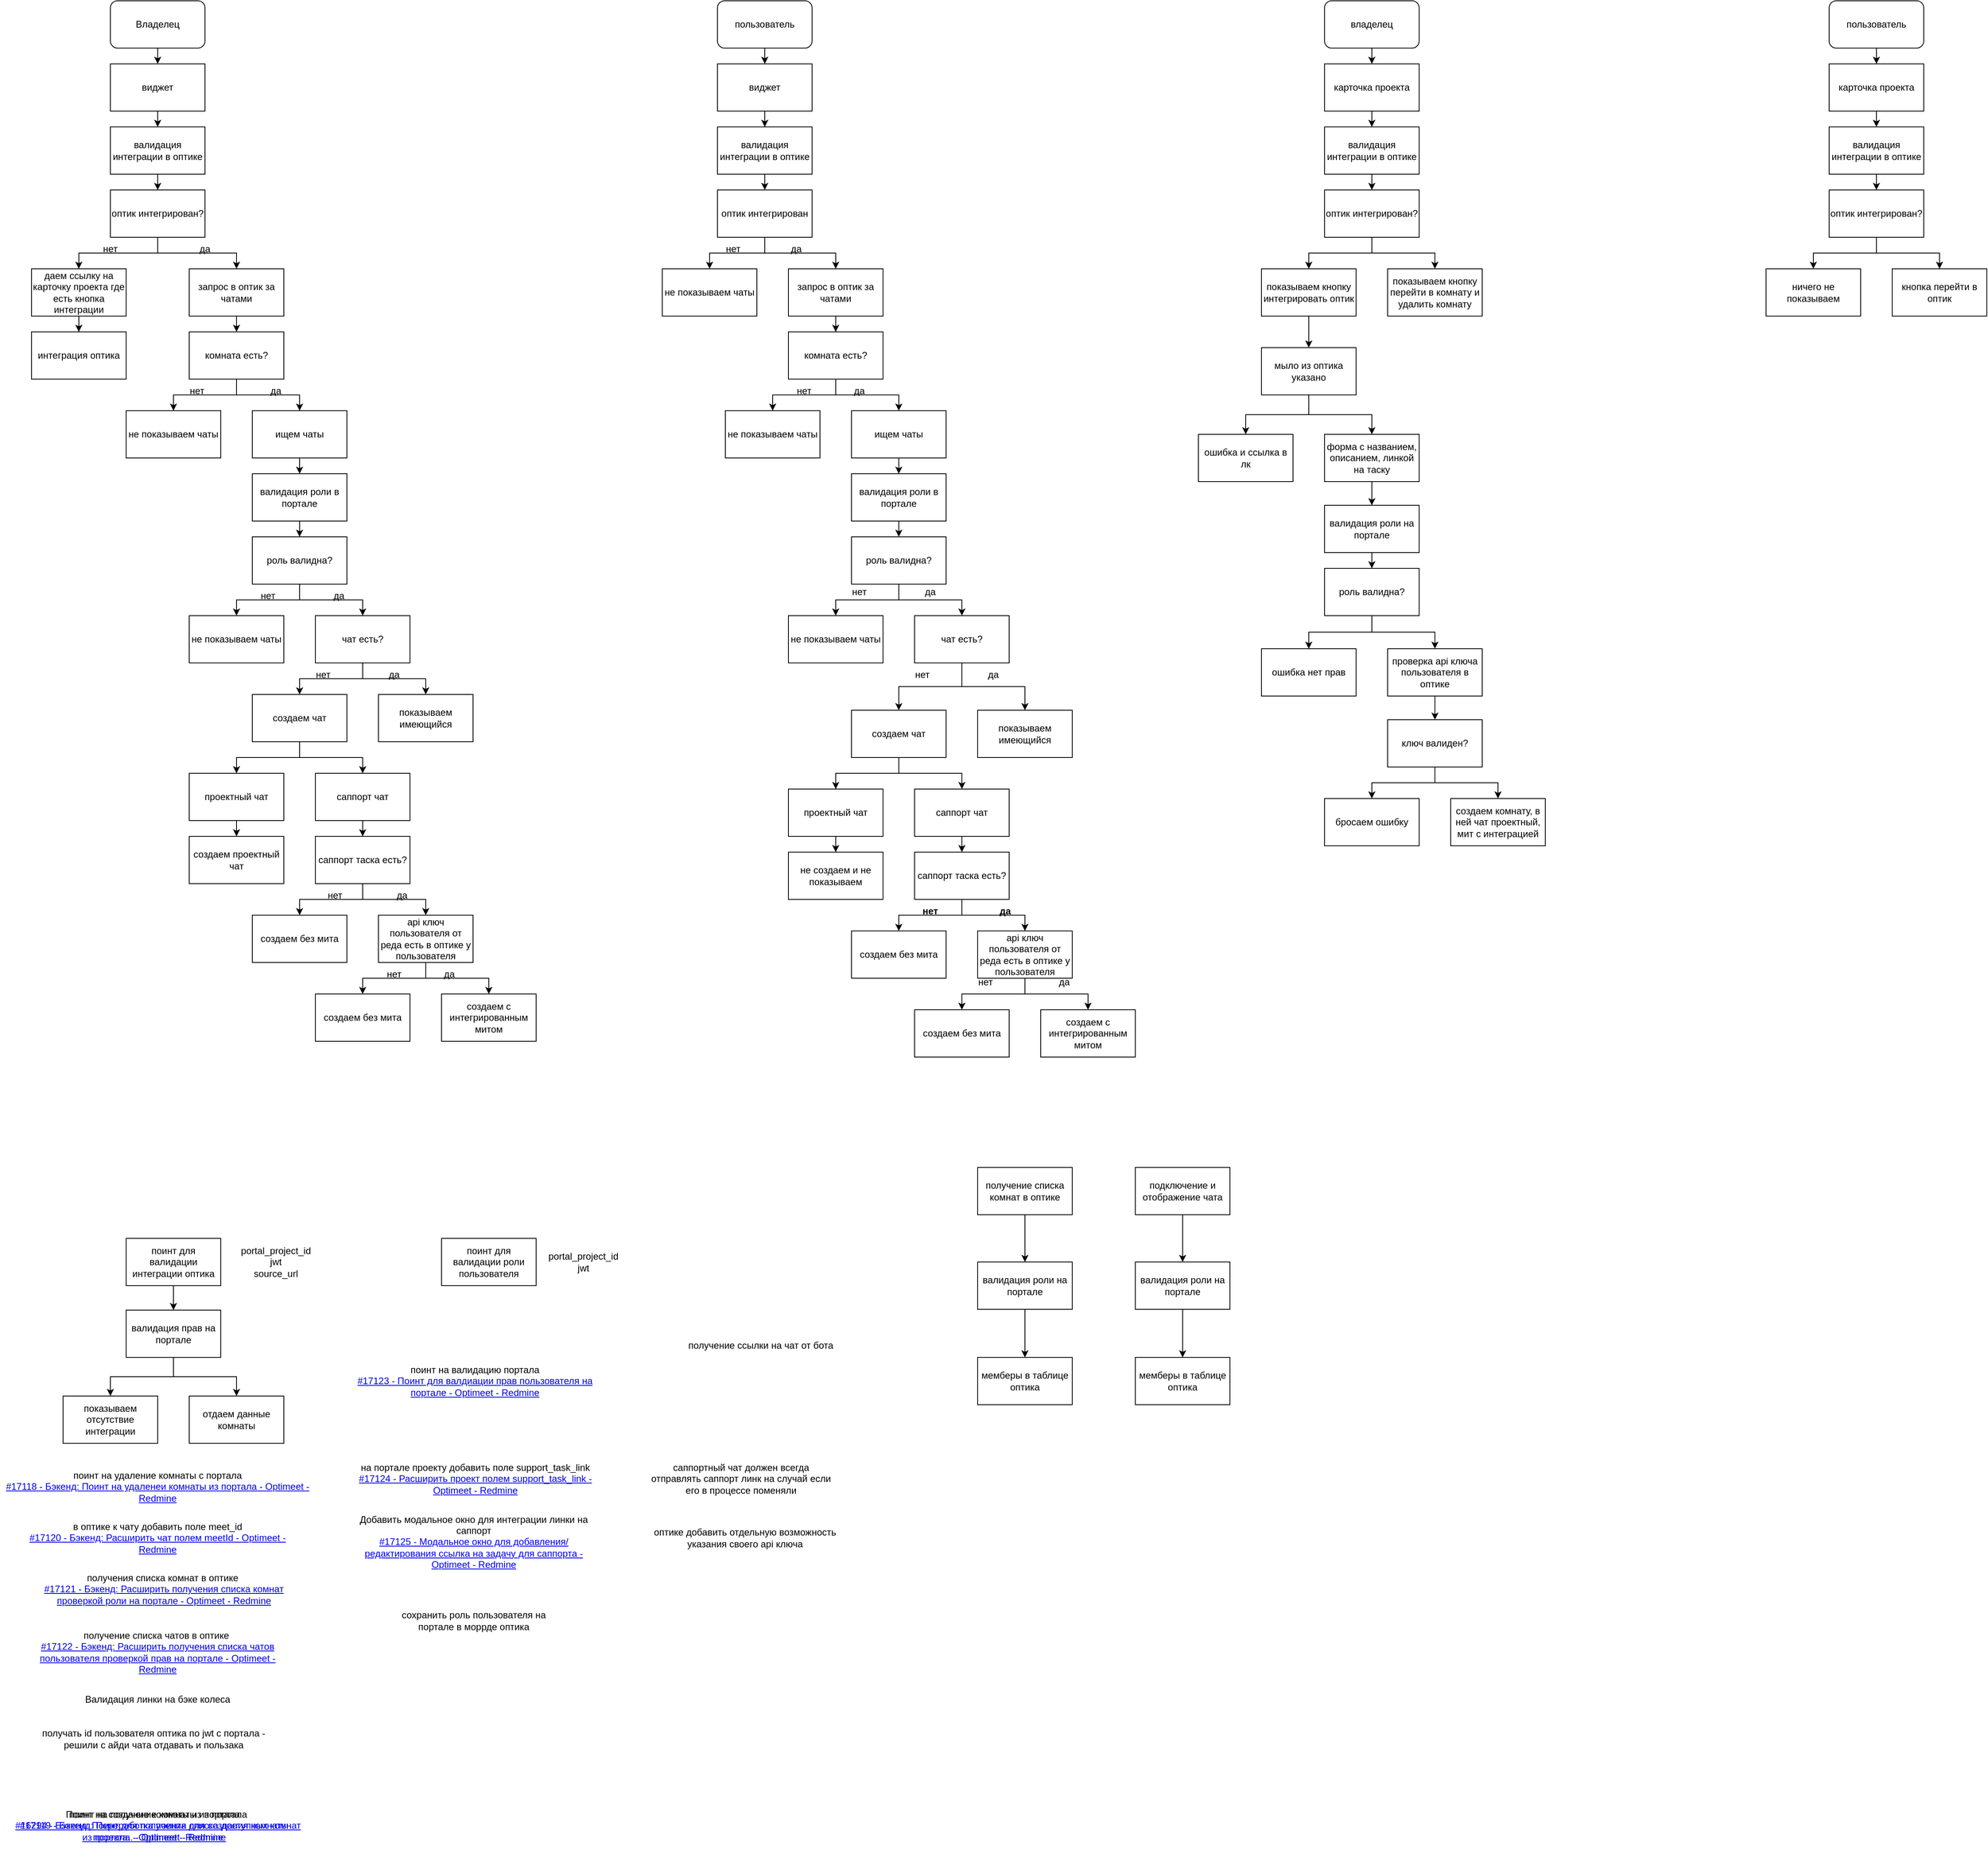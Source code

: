 <mxfile version="26.2.10">
  <diagram name="Page-1" id="PWExgOceeNL8ptxZuhD9">
    <mxGraphModel dx="1352" dy="716" grid="1" gridSize="10" guides="1" tooltips="1" connect="1" arrows="1" fold="1" page="1" pageScale="1" pageWidth="850" pageHeight="1100" math="0" shadow="0">
      <root>
        <mxCell id="0" />
        <mxCell id="1" parent="0" />
        <mxCell id="JFKOX9k7c02xnwiExy_c-92" style="edgeStyle=orthogonalEdgeStyle;rounded=0;orthogonalLoop=1;jettySize=auto;html=1;exitX=0.5;exitY=1;exitDx=0;exitDy=0;entryX=0.5;entryY=0;entryDx=0;entryDy=0;" parent="1" source="JFKOX9k7c02xnwiExy_c-3" target="JFKOX9k7c02xnwiExy_c-4" edge="1">
          <mxGeometry relative="1" as="geometry" />
        </mxCell>
        <mxCell id="JFKOX9k7c02xnwiExy_c-3" value="Владелец" style="rounded=1;whiteSpace=wrap;html=1;" parent="1" vertex="1">
          <mxGeometry x="140" width="120" height="60" as="geometry" />
        </mxCell>
        <mxCell id="JFKOX9k7c02xnwiExy_c-93" style="edgeStyle=orthogonalEdgeStyle;rounded=0;orthogonalLoop=1;jettySize=auto;html=1;exitX=0.5;exitY=1;exitDx=0;exitDy=0;" parent="1" source="JFKOX9k7c02xnwiExy_c-4" target="JFKOX9k7c02xnwiExy_c-82" edge="1">
          <mxGeometry relative="1" as="geometry" />
        </mxCell>
        <mxCell id="JFKOX9k7c02xnwiExy_c-4" value="виджет" style="rounded=0;whiteSpace=wrap;html=1;" parent="1" vertex="1">
          <mxGeometry x="140" y="80" width="120" height="60" as="geometry" />
        </mxCell>
        <mxCell id="JFKOX9k7c02xnwiExy_c-96" style="edgeStyle=orthogonalEdgeStyle;rounded=0;orthogonalLoop=1;jettySize=auto;html=1;exitX=0.5;exitY=1;exitDx=0;exitDy=0;" parent="1" source="JFKOX9k7c02xnwiExy_c-5" target="JFKOX9k7c02xnwiExy_c-6" edge="1">
          <mxGeometry relative="1" as="geometry" />
        </mxCell>
        <mxCell id="JFKOX9k7c02xnwiExy_c-97" style="edgeStyle=orthogonalEdgeStyle;rounded=0;orthogonalLoop=1;jettySize=auto;html=1;exitX=0.5;exitY=1;exitDx=0;exitDy=0;entryX=0.5;entryY=0;entryDx=0;entryDy=0;" parent="1" source="JFKOX9k7c02xnwiExy_c-5" target="JFKOX9k7c02xnwiExy_c-7" edge="1">
          <mxGeometry relative="1" as="geometry" />
        </mxCell>
        <mxCell id="JFKOX9k7c02xnwiExy_c-5" value="оптик интегрирован?" style="rounded=0;whiteSpace=wrap;html=1;" parent="1" vertex="1">
          <mxGeometry x="140" y="240" width="120" height="60" as="geometry" />
        </mxCell>
        <mxCell id="JFKOX9k7c02xnwiExy_c-98" style="edgeStyle=orthogonalEdgeStyle;rounded=0;orthogonalLoop=1;jettySize=auto;html=1;exitX=0.5;exitY=1;exitDx=0;exitDy=0;" parent="1" source="JFKOX9k7c02xnwiExy_c-6" target="JFKOX9k7c02xnwiExy_c-8" edge="1">
          <mxGeometry relative="1" as="geometry" />
        </mxCell>
        <mxCell id="JFKOX9k7c02xnwiExy_c-6" value="даем ссылку на карточку проекта где есть кнопка интеграции" style="rounded=0;whiteSpace=wrap;html=1;" parent="1" vertex="1">
          <mxGeometry x="40" y="340" width="120" height="60" as="geometry" />
        </mxCell>
        <mxCell id="JFKOX9k7c02xnwiExy_c-99" style="edgeStyle=orthogonalEdgeStyle;rounded=0;orthogonalLoop=1;jettySize=auto;html=1;exitX=0.5;exitY=1;exitDx=0;exitDy=0;entryX=0.5;entryY=0;entryDx=0;entryDy=0;" parent="1" source="JFKOX9k7c02xnwiExy_c-7" target="JFKOX9k7c02xnwiExy_c-9" edge="1">
          <mxGeometry relative="1" as="geometry" />
        </mxCell>
        <mxCell id="JFKOX9k7c02xnwiExy_c-7" value="запрос в оптик за чатами" style="rounded=0;whiteSpace=wrap;html=1;" parent="1" vertex="1">
          <mxGeometry x="240" y="340" width="120" height="60" as="geometry" />
        </mxCell>
        <mxCell id="JFKOX9k7c02xnwiExy_c-8" value="интеграция оптика" style="rounded=0;whiteSpace=wrap;html=1;" parent="1" vertex="1">
          <mxGeometry x="40" y="420" width="120" height="60" as="geometry" />
        </mxCell>
        <mxCell id="JFKOX9k7c02xnwiExy_c-100" style="edgeStyle=orthogonalEdgeStyle;rounded=0;orthogonalLoop=1;jettySize=auto;html=1;exitX=0.5;exitY=1;exitDx=0;exitDy=0;" parent="1" source="JFKOX9k7c02xnwiExy_c-9" target="JFKOX9k7c02xnwiExy_c-10" edge="1">
          <mxGeometry relative="1" as="geometry" />
        </mxCell>
        <mxCell id="JFKOX9k7c02xnwiExy_c-101" style="edgeStyle=orthogonalEdgeStyle;rounded=0;orthogonalLoop=1;jettySize=auto;html=1;exitX=0.5;exitY=1;exitDx=0;exitDy=0;" parent="1" source="JFKOX9k7c02xnwiExy_c-9" target="JFKOX9k7c02xnwiExy_c-11" edge="1">
          <mxGeometry relative="1" as="geometry" />
        </mxCell>
        <mxCell id="JFKOX9k7c02xnwiExy_c-9" value="комната есть?" style="rounded=0;whiteSpace=wrap;html=1;" parent="1" vertex="1">
          <mxGeometry x="240" y="420" width="120" height="60" as="geometry" />
        </mxCell>
        <mxCell id="JFKOX9k7c02xnwiExy_c-10" value="не показываем чаты" style="rounded=0;whiteSpace=wrap;html=1;" parent="1" vertex="1">
          <mxGeometry x="160" y="520" width="120" height="60" as="geometry" />
        </mxCell>
        <mxCell id="JFKOX9k7c02xnwiExy_c-102" style="edgeStyle=orthogonalEdgeStyle;rounded=0;orthogonalLoop=1;jettySize=auto;html=1;exitX=0.5;exitY=1;exitDx=0;exitDy=0;entryX=0.5;entryY=0;entryDx=0;entryDy=0;" parent="1" source="JFKOX9k7c02xnwiExy_c-11" target="JFKOX9k7c02xnwiExy_c-14" edge="1">
          <mxGeometry relative="1" as="geometry" />
        </mxCell>
        <mxCell id="JFKOX9k7c02xnwiExy_c-11" value="ищем чаты" style="rounded=0;whiteSpace=wrap;html=1;" parent="1" vertex="1">
          <mxGeometry x="320" y="520" width="120" height="60" as="geometry" />
        </mxCell>
        <mxCell id="JFKOX9k7c02xnwiExy_c-103" style="edgeStyle=orthogonalEdgeStyle;rounded=0;orthogonalLoop=1;jettySize=auto;html=1;exitX=0.5;exitY=1;exitDx=0;exitDy=0;" parent="1" source="JFKOX9k7c02xnwiExy_c-14" target="JFKOX9k7c02xnwiExy_c-15" edge="1">
          <mxGeometry relative="1" as="geometry" />
        </mxCell>
        <mxCell id="JFKOX9k7c02xnwiExy_c-14" value="валидация роли в портале" style="rounded=0;whiteSpace=wrap;html=1;" parent="1" vertex="1">
          <mxGeometry x="320" y="600" width="120" height="60" as="geometry" />
        </mxCell>
        <mxCell id="JFKOX9k7c02xnwiExy_c-104" style="edgeStyle=orthogonalEdgeStyle;rounded=0;orthogonalLoop=1;jettySize=auto;html=1;exitX=0.5;exitY=1;exitDx=0;exitDy=0;" parent="1" source="JFKOX9k7c02xnwiExy_c-15" target="JFKOX9k7c02xnwiExy_c-16" edge="1">
          <mxGeometry relative="1" as="geometry" />
        </mxCell>
        <mxCell id="JFKOX9k7c02xnwiExy_c-105" style="edgeStyle=orthogonalEdgeStyle;rounded=0;orthogonalLoop=1;jettySize=auto;html=1;exitX=0.5;exitY=1;exitDx=0;exitDy=0;" parent="1" source="JFKOX9k7c02xnwiExy_c-15" target="JFKOX9k7c02xnwiExy_c-17" edge="1">
          <mxGeometry relative="1" as="geometry" />
        </mxCell>
        <mxCell id="JFKOX9k7c02xnwiExy_c-15" value="роль валидна?" style="rounded=0;whiteSpace=wrap;html=1;" parent="1" vertex="1">
          <mxGeometry x="320" y="680" width="120" height="60" as="geometry" />
        </mxCell>
        <mxCell id="JFKOX9k7c02xnwiExy_c-16" value="не показываем чаты" style="rounded=0;whiteSpace=wrap;html=1;" parent="1" vertex="1">
          <mxGeometry x="240" y="780" width="120" height="60" as="geometry" />
        </mxCell>
        <mxCell id="JFKOX9k7c02xnwiExy_c-106" style="edgeStyle=orthogonalEdgeStyle;rounded=0;orthogonalLoop=1;jettySize=auto;html=1;exitX=0.5;exitY=1;exitDx=0;exitDy=0;" parent="1" source="JFKOX9k7c02xnwiExy_c-17" target="JFKOX9k7c02xnwiExy_c-18" edge="1">
          <mxGeometry relative="1" as="geometry" />
        </mxCell>
        <mxCell id="JFKOX9k7c02xnwiExy_c-107" style="edgeStyle=orthogonalEdgeStyle;rounded=0;orthogonalLoop=1;jettySize=auto;html=1;exitX=0.5;exitY=1;exitDx=0;exitDy=0;" parent="1" source="JFKOX9k7c02xnwiExy_c-17" target="JFKOX9k7c02xnwiExy_c-19" edge="1">
          <mxGeometry relative="1" as="geometry" />
        </mxCell>
        <mxCell id="JFKOX9k7c02xnwiExy_c-17" value="чат есть?" style="rounded=0;whiteSpace=wrap;html=1;" parent="1" vertex="1">
          <mxGeometry x="400" y="780" width="120" height="60" as="geometry" />
        </mxCell>
        <mxCell id="JFKOX9k7c02xnwiExy_c-108" style="edgeStyle=orthogonalEdgeStyle;rounded=0;orthogonalLoop=1;jettySize=auto;html=1;exitX=0.5;exitY=1;exitDx=0;exitDy=0;entryX=0.5;entryY=0;entryDx=0;entryDy=0;" parent="1" source="JFKOX9k7c02xnwiExy_c-18" target="JFKOX9k7c02xnwiExy_c-20" edge="1">
          <mxGeometry relative="1" as="geometry" />
        </mxCell>
        <mxCell id="JFKOX9k7c02xnwiExy_c-109" style="edgeStyle=orthogonalEdgeStyle;rounded=0;orthogonalLoop=1;jettySize=auto;html=1;exitX=0.5;exitY=1;exitDx=0;exitDy=0;" parent="1" source="JFKOX9k7c02xnwiExy_c-18" target="JFKOX9k7c02xnwiExy_c-21" edge="1">
          <mxGeometry relative="1" as="geometry" />
        </mxCell>
        <mxCell id="JFKOX9k7c02xnwiExy_c-18" value="создаем чат" style="rounded=0;whiteSpace=wrap;html=1;" parent="1" vertex="1">
          <mxGeometry x="320" y="880" width="120" height="60" as="geometry" />
        </mxCell>
        <mxCell id="JFKOX9k7c02xnwiExy_c-19" value="показываем имеющийся" style="rounded=0;whiteSpace=wrap;html=1;" parent="1" vertex="1">
          <mxGeometry x="480" y="880" width="120" height="60" as="geometry" />
        </mxCell>
        <mxCell id="JFKOX9k7c02xnwiExy_c-110" style="edgeStyle=orthogonalEdgeStyle;rounded=0;orthogonalLoop=1;jettySize=auto;html=1;exitX=0.5;exitY=1;exitDx=0;exitDy=0;entryX=0.5;entryY=0;entryDx=0;entryDy=0;" parent="1" source="JFKOX9k7c02xnwiExy_c-20" target="JFKOX9k7c02xnwiExy_c-22" edge="1">
          <mxGeometry relative="1" as="geometry" />
        </mxCell>
        <mxCell id="JFKOX9k7c02xnwiExy_c-20" value="проектный чат" style="rounded=0;whiteSpace=wrap;html=1;" parent="1" vertex="1">
          <mxGeometry x="240" y="980" width="120" height="60" as="geometry" />
        </mxCell>
        <mxCell id="JFKOX9k7c02xnwiExy_c-111" style="edgeStyle=orthogonalEdgeStyle;rounded=0;orthogonalLoop=1;jettySize=auto;html=1;exitX=0.5;exitY=1;exitDx=0;exitDy=0;entryX=0.5;entryY=0;entryDx=0;entryDy=0;" parent="1" source="JFKOX9k7c02xnwiExy_c-21" target="JFKOX9k7c02xnwiExy_c-23" edge="1">
          <mxGeometry relative="1" as="geometry" />
        </mxCell>
        <mxCell id="JFKOX9k7c02xnwiExy_c-21" value="саппорт чат" style="rounded=0;whiteSpace=wrap;html=1;" parent="1" vertex="1">
          <mxGeometry x="400" y="980" width="120" height="60" as="geometry" />
        </mxCell>
        <mxCell id="JFKOX9k7c02xnwiExy_c-22" value="создаем проектный чат" style="rounded=0;whiteSpace=wrap;html=1;" parent="1" vertex="1">
          <mxGeometry x="240" y="1060" width="120" height="60" as="geometry" />
        </mxCell>
        <mxCell id="JFKOX9k7c02xnwiExy_c-112" style="edgeStyle=orthogonalEdgeStyle;rounded=0;orthogonalLoop=1;jettySize=auto;html=1;exitX=0.5;exitY=1;exitDx=0;exitDy=0;entryX=0.5;entryY=0;entryDx=0;entryDy=0;" parent="1" source="JFKOX9k7c02xnwiExy_c-23" target="JFKOX9k7c02xnwiExy_c-24" edge="1">
          <mxGeometry relative="1" as="geometry" />
        </mxCell>
        <mxCell id="JFKOX9k7c02xnwiExy_c-113" style="edgeStyle=orthogonalEdgeStyle;rounded=0;orthogonalLoop=1;jettySize=auto;html=1;exitX=0.5;exitY=1;exitDx=0;exitDy=0;" parent="1" source="JFKOX9k7c02xnwiExy_c-23" target="JFKOX9k7c02xnwiExy_c-31" edge="1">
          <mxGeometry relative="1" as="geometry" />
        </mxCell>
        <mxCell id="JFKOX9k7c02xnwiExy_c-23" value="саппорт таска есть?" style="rounded=0;whiteSpace=wrap;html=1;" parent="1" vertex="1">
          <mxGeometry x="400" y="1060" width="120" height="60" as="geometry" />
        </mxCell>
        <mxCell id="JFKOX9k7c02xnwiExy_c-24" value="создаем без мита" style="rounded=0;whiteSpace=wrap;html=1;" parent="1" vertex="1">
          <mxGeometry x="320" y="1160" width="120" height="60" as="geometry" />
        </mxCell>
        <mxCell id="JFKOX9k7c02xnwiExy_c-25" value="создаем с интегрированным митом" style="rounded=0;whiteSpace=wrap;html=1;" parent="1" vertex="1">
          <mxGeometry x="560" y="1260" width="120" height="60" as="geometry" />
        </mxCell>
        <mxCell id="JFKOX9k7c02xnwiExy_c-137" style="edgeStyle=orthogonalEdgeStyle;rounded=0;orthogonalLoop=1;jettySize=auto;html=1;exitX=0.5;exitY=1;exitDx=0;exitDy=0;entryX=0.5;entryY=0;entryDx=0;entryDy=0;" parent="1" source="JFKOX9k7c02xnwiExy_c-26" target="JFKOX9k7c02xnwiExy_c-27" edge="1">
          <mxGeometry relative="1" as="geometry" />
        </mxCell>
        <mxCell id="JFKOX9k7c02xnwiExy_c-26" value="пользователь" style="rounded=1;whiteSpace=wrap;html=1;" parent="1" vertex="1">
          <mxGeometry x="910" width="120" height="60" as="geometry" />
        </mxCell>
        <mxCell id="JFKOX9k7c02xnwiExy_c-138" style="edgeStyle=orthogonalEdgeStyle;rounded=0;orthogonalLoop=1;jettySize=auto;html=1;exitX=0.5;exitY=1;exitDx=0;exitDy=0;" parent="1" source="JFKOX9k7c02xnwiExy_c-27" target="JFKOX9k7c02xnwiExy_c-83" edge="1">
          <mxGeometry relative="1" as="geometry" />
        </mxCell>
        <mxCell id="JFKOX9k7c02xnwiExy_c-27" value="виджет" style="rounded=0;whiteSpace=wrap;html=1;" parent="1" vertex="1">
          <mxGeometry x="910" y="80" width="120" height="60" as="geometry" />
        </mxCell>
        <mxCell id="JFKOX9k7c02xnwiExy_c-140" style="edgeStyle=orthogonalEdgeStyle;rounded=0;orthogonalLoop=1;jettySize=auto;html=1;exitX=0.5;exitY=1;exitDx=0;exitDy=0;entryX=0.5;entryY=0;entryDx=0;entryDy=0;" parent="1" source="JFKOX9k7c02xnwiExy_c-28" target="JFKOX9k7c02xnwiExy_c-29" edge="1">
          <mxGeometry relative="1" as="geometry" />
        </mxCell>
        <mxCell id="JFKOX9k7c02xnwiExy_c-141" style="edgeStyle=orthogonalEdgeStyle;rounded=0;orthogonalLoop=1;jettySize=auto;html=1;exitX=0.5;exitY=1;exitDx=0;exitDy=0;" parent="1" source="JFKOX9k7c02xnwiExy_c-28" target="JFKOX9k7c02xnwiExy_c-34" edge="1">
          <mxGeometry relative="1" as="geometry" />
        </mxCell>
        <mxCell id="JFKOX9k7c02xnwiExy_c-28" value="оптик интегрирован" style="rounded=0;whiteSpace=wrap;html=1;" parent="1" vertex="1">
          <mxGeometry x="910" y="240" width="120" height="60" as="geometry" />
        </mxCell>
        <mxCell id="JFKOX9k7c02xnwiExy_c-29" value="не показываем чаты" style="rounded=0;whiteSpace=wrap;html=1;" parent="1" vertex="1">
          <mxGeometry x="840" y="340" width="120" height="60" as="geometry" />
        </mxCell>
        <mxCell id="JFKOX9k7c02xnwiExy_c-114" style="edgeStyle=orthogonalEdgeStyle;rounded=0;orthogonalLoop=1;jettySize=auto;html=1;exitX=0.5;exitY=1;exitDx=0;exitDy=0;entryX=0.5;entryY=0;entryDx=0;entryDy=0;" parent="1" source="JFKOX9k7c02xnwiExy_c-31" target="JFKOX9k7c02xnwiExy_c-32" edge="1">
          <mxGeometry relative="1" as="geometry" />
        </mxCell>
        <mxCell id="JFKOX9k7c02xnwiExy_c-115" style="edgeStyle=orthogonalEdgeStyle;rounded=0;orthogonalLoop=1;jettySize=auto;html=1;exitX=0.5;exitY=1;exitDx=0;exitDy=0;" parent="1" source="JFKOX9k7c02xnwiExy_c-31" target="JFKOX9k7c02xnwiExy_c-25" edge="1">
          <mxGeometry relative="1" as="geometry" />
        </mxCell>
        <mxCell id="JFKOX9k7c02xnwiExy_c-31" value="api ключ пользователя от реда есть в оптике у пользователя" style="rounded=0;whiteSpace=wrap;html=1;" parent="1" vertex="1">
          <mxGeometry x="480" y="1160" width="120" height="60" as="geometry" />
        </mxCell>
        <mxCell id="JFKOX9k7c02xnwiExy_c-32" value="создаем без мита" style="rounded=0;whiteSpace=wrap;html=1;" parent="1" vertex="1">
          <mxGeometry x="400" y="1260" width="120" height="60" as="geometry" />
        </mxCell>
        <mxCell id="JFKOX9k7c02xnwiExy_c-142" style="edgeStyle=orthogonalEdgeStyle;rounded=0;orthogonalLoop=1;jettySize=auto;html=1;exitX=0.5;exitY=1;exitDx=0;exitDy=0;" parent="1" source="JFKOX9k7c02xnwiExy_c-34" target="JFKOX9k7c02xnwiExy_c-35" edge="1">
          <mxGeometry relative="1" as="geometry" />
        </mxCell>
        <mxCell id="JFKOX9k7c02xnwiExy_c-34" value="запрос в оптик за чатами" style="rounded=0;whiteSpace=wrap;html=1;" parent="1" vertex="1">
          <mxGeometry x="1000" y="340" width="120" height="60" as="geometry" />
        </mxCell>
        <mxCell id="JFKOX9k7c02xnwiExy_c-143" style="edgeStyle=orthogonalEdgeStyle;rounded=0;orthogonalLoop=1;jettySize=auto;html=1;exitX=0.5;exitY=1;exitDx=0;exitDy=0;" parent="1" source="JFKOX9k7c02xnwiExy_c-35" target="JFKOX9k7c02xnwiExy_c-37" edge="1">
          <mxGeometry relative="1" as="geometry" />
        </mxCell>
        <mxCell id="JFKOX9k7c02xnwiExy_c-145" style="edgeStyle=orthogonalEdgeStyle;rounded=0;orthogonalLoop=1;jettySize=auto;html=1;exitX=0.5;exitY=1;exitDx=0;exitDy=0;entryX=0.5;entryY=0;entryDx=0;entryDy=0;" parent="1" source="JFKOX9k7c02xnwiExy_c-35" target="JFKOX9k7c02xnwiExy_c-36" edge="1">
          <mxGeometry relative="1" as="geometry" />
        </mxCell>
        <mxCell id="JFKOX9k7c02xnwiExy_c-35" value="комната есть?" style="rounded=0;whiteSpace=wrap;html=1;" parent="1" vertex="1">
          <mxGeometry x="1000" y="420" width="120" height="60" as="geometry" />
        </mxCell>
        <mxCell id="JFKOX9k7c02xnwiExy_c-36" value="не показываем чаты" style="rounded=0;whiteSpace=wrap;html=1;" parent="1" vertex="1">
          <mxGeometry x="920" y="520" width="120" height="60" as="geometry" />
        </mxCell>
        <mxCell id="JFKOX9k7c02xnwiExy_c-146" style="edgeStyle=orthogonalEdgeStyle;rounded=0;orthogonalLoop=1;jettySize=auto;html=1;exitX=0.5;exitY=1;exitDx=0;exitDy=0;entryX=0.5;entryY=0;entryDx=0;entryDy=0;" parent="1" source="JFKOX9k7c02xnwiExy_c-37" target="JFKOX9k7c02xnwiExy_c-38" edge="1">
          <mxGeometry relative="1" as="geometry" />
        </mxCell>
        <mxCell id="JFKOX9k7c02xnwiExy_c-37" value="ищем чаты" style="rounded=0;whiteSpace=wrap;html=1;" parent="1" vertex="1">
          <mxGeometry x="1080" y="520" width="120" height="60" as="geometry" />
        </mxCell>
        <mxCell id="JFKOX9k7c02xnwiExy_c-147" style="edgeStyle=orthogonalEdgeStyle;rounded=0;orthogonalLoop=1;jettySize=auto;html=1;exitX=0.5;exitY=1;exitDx=0;exitDy=0;entryX=0.5;entryY=0;entryDx=0;entryDy=0;" parent="1" source="JFKOX9k7c02xnwiExy_c-38" target="JFKOX9k7c02xnwiExy_c-39" edge="1">
          <mxGeometry relative="1" as="geometry" />
        </mxCell>
        <mxCell id="JFKOX9k7c02xnwiExy_c-38" value="валидация роли в портале" style="rounded=0;whiteSpace=wrap;html=1;" parent="1" vertex="1">
          <mxGeometry x="1080" y="600" width="120" height="60" as="geometry" />
        </mxCell>
        <mxCell id="JFKOX9k7c02xnwiExy_c-148" style="edgeStyle=orthogonalEdgeStyle;rounded=0;orthogonalLoop=1;jettySize=auto;html=1;exitX=0.5;exitY=1;exitDx=0;exitDy=0;entryX=0.5;entryY=0;entryDx=0;entryDy=0;" parent="1" source="JFKOX9k7c02xnwiExy_c-39" target="JFKOX9k7c02xnwiExy_c-40" edge="1">
          <mxGeometry relative="1" as="geometry" />
        </mxCell>
        <mxCell id="JFKOX9k7c02xnwiExy_c-149" style="edgeStyle=orthogonalEdgeStyle;rounded=0;orthogonalLoop=1;jettySize=auto;html=1;exitX=0.5;exitY=1;exitDx=0;exitDy=0;" parent="1" source="JFKOX9k7c02xnwiExy_c-39" target="JFKOX9k7c02xnwiExy_c-41" edge="1">
          <mxGeometry relative="1" as="geometry" />
        </mxCell>
        <mxCell id="JFKOX9k7c02xnwiExy_c-39" value="роль валидна?" style="rounded=0;whiteSpace=wrap;html=1;" parent="1" vertex="1">
          <mxGeometry x="1080" y="680" width="120" height="60" as="geometry" />
        </mxCell>
        <mxCell id="JFKOX9k7c02xnwiExy_c-40" value="не показываем чаты" style="rounded=0;whiteSpace=wrap;html=1;" parent="1" vertex="1">
          <mxGeometry x="1000" y="780" width="120" height="60" as="geometry" />
        </mxCell>
        <mxCell id="JFKOX9k7c02xnwiExy_c-154" style="edgeStyle=orthogonalEdgeStyle;rounded=0;orthogonalLoop=1;jettySize=auto;html=1;exitX=0.5;exitY=1;exitDx=0;exitDy=0;" parent="1" source="JFKOX9k7c02xnwiExy_c-41" target="JFKOX9k7c02xnwiExy_c-42" edge="1">
          <mxGeometry relative="1" as="geometry" />
        </mxCell>
        <mxCell id="JFKOX9k7c02xnwiExy_c-155" style="edgeStyle=orthogonalEdgeStyle;rounded=0;orthogonalLoop=1;jettySize=auto;html=1;exitX=0.5;exitY=1;exitDx=0;exitDy=0;" parent="1" source="JFKOX9k7c02xnwiExy_c-41" target="JFKOX9k7c02xnwiExy_c-43" edge="1">
          <mxGeometry relative="1" as="geometry" />
        </mxCell>
        <mxCell id="JFKOX9k7c02xnwiExy_c-41" value="чат есть?" style="rounded=0;whiteSpace=wrap;html=1;" parent="1" vertex="1">
          <mxGeometry x="1160" y="780" width="120" height="60" as="geometry" />
        </mxCell>
        <mxCell id="JFKOX9k7c02xnwiExy_c-156" style="edgeStyle=orthogonalEdgeStyle;rounded=0;orthogonalLoop=1;jettySize=auto;html=1;exitX=0.5;exitY=1;exitDx=0;exitDy=0;" parent="1" source="JFKOX9k7c02xnwiExy_c-42" target="JFKOX9k7c02xnwiExy_c-44" edge="1">
          <mxGeometry relative="1" as="geometry" />
        </mxCell>
        <mxCell id="JFKOX9k7c02xnwiExy_c-157" style="edgeStyle=orthogonalEdgeStyle;rounded=0;orthogonalLoop=1;jettySize=auto;html=1;exitX=0.5;exitY=1;exitDx=0;exitDy=0;" parent="1" source="JFKOX9k7c02xnwiExy_c-42" target="JFKOX9k7c02xnwiExy_c-45" edge="1">
          <mxGeometry relative="1" as="geometry" />
        </mxCell>
        <mxCell id="JFKOX9k7c02xnwiExy_c-42" value="создаем чат" style="rounded=0;whiteSpace=wrap;html=1;" parent="1" vertex="1">
          <mxGeometry x="1080" y="900" width="120" height="60" as="geometry" />
        </mxCell>
        <mxCell id="JFKOX9k7c02xnwiExy_c-43" value="показываем имеющийся" style="rounded=0;whiteSpace=wrap;html=1;" parent="1" vertex="1">
          <mxGeometry x="1240" y="900" width="120" height="60" as="geometry" />
        </mxCell>
        <mxCell id="JFKOX9k7c02xnwiExy_c-158" style="edgeStyle=orthogonalEdgeStyle;rounded=0;orthogonalLoop=1;jettySize=auto;html=1;exitX=0.5;exitY=1;exitDx=0;exitDy=0;entryX=0.5;entryY=0;entryDx=0;entryDy=0;" parent="1" source="JFKOX9k7c02xnwiExy_c-44" target="JFKOX9k7c02xnwiExy_c-46" edge="1">
          <mxGeometry relative="1" as="geometry" />
        </mxCell>
        <mxCell id="JFKOX9k7c02xnwiExy_c-44" value="проектный чат" style="rounded=0;whiteSpace=wrap;html=1;" parent="1" vertex="1">
          <mxGeometry x="1000" y="1000" width="120" height="60" as="geometry" />
        </mxCell>
        <mxCell id="JFKOX9k7c02xnwiExy_c-159" style="edgeStyle=orthogonalEdgeStyle;rounded=0;orthogonalLoop=1;jettySize=auto;html=1;exitX=0.5;exitY=1;exitDx=0;exitDy=0;entryX=0.5;entryY=0;entryDx=0;entryDy=0;" parent="1" source="JFKOX9k7c02xnwiExy_c-45" target="JFKOX9k7c02xnwiExy_c-47" edge="1">
          <mxGeometry relative="1" as="geometry" />
        </mxCell>
        <mxCell id="JFKOX9k7c02xnwiExy_c-45" value="саппорт чат" style="rounded=0;whiteSpace=wrap;html=1;" parent="1" vertex="1">
          <mxGeometry x="1160" y="1000" width="120" height="60" as="geometry" />
        </mxCell>
        <mxCell id="JFKOX9k7c02xnwiExy_c-46" value="не создаем и не показываем" style="rounded=0;whiteSpace=wrap;html=1;" parent="1" vertex="1">
          <mxGeometry x="1000" y="1080" width="120" height="60" as="geometry" />
        </mxCell>
        <mxCell id="JFKOX9k7c02xnwiExy_c-160" style="edgeStyle=orthogonalEdgeStyle;rounded=0;orthogonalLoop=1;jettySize=auto;html=1;exitX=0.5;exitY=1;exitDx=0;exitDy=0;entryX=0.5;entryY=0;entryDx=0;entryDy=0;" parent="1" source="JFKOX9k7c02xnwiExy_c-47" target="JFKOX9k7c02xnwiExy_c-48" edge="1">
          <mxGeometry relative="1" as="geometry" />
        </mxCell>
        <mxCell id="JFKOX9k7c02xnwiExy_c-161" style="edgeStyle=orthogonalEdgeStyle;rounded=0;orthogonalLoop=1;jettySize=auto;html=1;exitX=0.5;exitY=1;exitDx=0;exitDy=0;" parent="1" source="JFKOX9k7c02xnwiExy_c-47" target="JFKOX9k7c02xnwiExy_c-50" edge="1">
          <mxGeometry relative="1" as="geometry" />
        </mxCell>
        <mxCell id="JFKOX9k7c02xnwiExy_c-47" value="саппорт таска есть?" style="rounded=0;whiteSpace=wrap;html=1;" parent="1" vertex="1">
          <mxGeometry x="1160" y="1080" width="120" height="60" as="geometry" />
        </mxCell>
        <mxCell id="JFKOX9k7c02xnwiExy_c-48" value="создаем без мита" style="rounded=0;whiteSpace=wrap;html=1;" parent="1" vertex="1">
          <mxGeometry x="1080" y="1180" width="120" height="60" as="geometry" />
        </mxCell>
        <mxCell id="JFKOX9k7c02xnwiExy_c-49" value="создаем с интегрированным митом" style="rounded=0;whiteSpace=wrap;html=1;" parent="1" vertex="1">
          <mxGeometry x="1320" y="1280" width="120" height="60" as="geometry" />
        </mxCell>
        <mxCell id="JFKOX9k7c02xnwiExy_c-162" style="edgeStyle=orthogonalEdgeStyle;rounded=0;orthogonalLoop=1;jettySize=auto;html=1;exitX=0.5;exitY=1;exitDx=0;exitDy=0;entryX=0.5;entryY=0;entryDx=0;entryDy=0;" parent="1" source="JFKOX9k7c02xnwiExy_c-50" target="JFKOX9k7c02xnwiExy_c-51" edge="1">
          <mxGeometry relative="1" as="geometry" />
        </mxCell>
        <mxCell id="JFKOX9k7c02xnwiExy_c-163" style="edgeStyle=orthogonalEdgeStyle;rounded=0;orthogonalLoop=1;jettySize=auto;html=1;exitX=0.5;exitY=1;exitDx=0;exitDy=0;" parent="1" source="JFKOX9k7c02xnwiExy_c-50" target="JFKOX9k7c02xnwiExy_c-49" edge="1">
          <mxGeometry relative="1" as="geometry" />
        </mxCell>
        <mxCell id="JFKOX9k7c02xnwiExy_c-50" value="api ключ пользователя от реда есть в оптике у пользователя" style="rounded=0;whiteSpace=wrap;html=1;" parent="1" vertex="1">
          <mxGeometry x="1240" y="1180" width="120" height="60" as="geometry" />
        </mxCell>
        <mxCell id="JFKOX9k7c02xnwiExy_c-51" value="создаем без мита" style="rounded=0;whiteSpace=wrap;html=1;" parent="1" vertex="1">
          <mxGeometry x="1160" y="1280" width="120" height="60" as="geometry" />
        </mxCell>
        <mxCell id="JFKOX9k7c02xnwiExy_c-178" style="edgeStyle=orthogonalEdgeStyle;rounded=0;orthogonalLoop=1;jettySize=auto;html=1;exitX=0.5;exitY=1;exitDx=0;exitDy=0;entryX=0.5;entryY=0;entryDx=0;entryDy=0;" parent="1" source="JFKOX9k7c02xnwiExy_c-53" target="JFKOX9k7c02xnwiExy_c-84" edge="1">
          <mxGeometry relative="1" as="geometry" />
        </mxCell>
        <mxCell id="JFKOX9k7c02xnwiExy_c-53" value="карточка проекта" style="rounded=0;whiteSpace=wrap;html=1;" parent="1" vertex="1">
          <mxGeometry x="1680" y="80" width="120" height="60" as="geometry" />
        </mxCell>
        <mxCell id="JFKOX9k7c02xnwiExy_c-177" style="edgeStyle=orthogonalEdgeStyle;rounded=0;orthogonalLoop=1;jettySize=auto;html=1;exitX=0.5;exitY=1;exitDx=0;exitDy=0;entryX=0.5;entryY=0;entryDx=0;entryDy=0;" parent="1" source="JFKOX9k7c02xnwiExy_c-54" target="JFKOX9k7c02xnwiExy_c-53" edge="1">
          <mxGeometry relative="1" as="geometry" />
        </mxCell>
        <mxCell id="JFKOX9k7c02xnwiExy_c-54" value="владелец" style="rounded=1;whiteSpace=wrap;html=1;" parent="1" vertex="1">
          <mxGeometry x="1680" width="120" height="60" as="geometry" />
        </mxCell>
        <mxCell id="JFKOX9k7c02xnwiExy_c-180" style="edgeStyle=orthogonalEdgeStyle;rounded=0;orthogonalLoop=1;jettySize=auto;html=1;exitX=0.5;exitY=1;exitDx=0;exitDy=0;entryX=0.5;entryY=0;entryDx=0;entryDy=0;" parent="1" source="JFKOX9k7c02xnwiExy_c-55" target="JFKOX9k7c02xnwiExy_c-57" edge="1">
          <mxGeometry relative="1" as="geometry" />
        </mxCell>
        <mxCell id="JFKOX9k7c02xnwiExy_c-191" style="edgeStyle=orthogonalEdgeStyle;rounded=0;orthogonalLoop=1;jettySize=auto;html=1;exitX=0.5;exitY=1;exitDx=0;exitDy=0;" parent="1" source="JFKOX9k7c02xnwiExy_c-55" target="JFKOX9k7c02xnwiExy_c-56" edge="1">
          <mxGeometry relative="1" as="geometry" />
        </mxCell>
        <mxCell id="JFKOX9k7c02xnwiExy_c-55" value="оптик интегрирован?" style="rounded=0;whiteSpace=wrap;html=1;" parent="1" vertex="1">
          <mxGeometry x="1680" y="240" width="120" height="60" as="geometry" />
        </mxCell>
        <mxCell id="JFKOX9k7c02xnwiExy_c-56" value="показываем кнопку перейти в комнату и удалить комнату" style="rounded=0;whiteSpace=wrap;html=1;" parent="1" vertex="1">
          <mxGeometry x="1760" y="340" width="120" height="60" as="geometry" />
        </mxCell>
        <mxCell id="JFKOX9k7c02xnwiExy_c-181" style="edgeStyle=orthogonalEdgeStyle;rounded=0;orthogonalLoop=1;jettySize=auto;html=1;exitX=0.5;exitY=1;exitDx=0;exitDy=0;entryX=0.5;entryY=0;entryDx=0;entryDy=0;" parent="1" source="JFKOX9k7c02xnwiExy_c-57" target="JFKOX9k7c02xnwiExy_c-58" edge="1">
          <mxGeometry relative="1" as="geometry" />
        </mxCell>
        <mxCell id="JFKOX9k7c02xnwiExy_c-57" value="показываем кнопку интегрировать оптик" style="rounded=0;whiteSpace=wrap;html=1;" parent="1" vertex="1">
          <mxGeometry x="1600" y="340" width="120" height="60" as="geometry" />
        </mxCell>
        <mxCell id="JFKOX9k7c02xnwiExy_c-182" style="edgeStyle=orthogonalEdgeStyle;rounded=0;orthogonalLoop=1;jettySize=auto;html=1;exitX=0.5;exitY=1;exitDx=0;exitDy=0;" parent="1" source="JFKOX9k7c02xnwiExy_c-58" target="JFKOX9k7c02xnwiExy_c-59" edge="1">
          <mxGeometry relative="1" as="geometry" />
        </mxCell>
        <mxCell id="JFKOX9k7c02xnwiExy_c-183" style="edgeStyle=orthogonalEdgeStyle;rounded=0;orthogonalLoop=1;jettySize=auto;html=1;exitX=0.5;exitY=1;exitDx=0;exitDy=0;" parent="1" source="JFKOX9k7c02xnwiExy_c-58" target="JFKOX9k7c02xnwiExy_c-60" edge="1">
          <mxGeometry relative="1" as="geometry" />
        </mxCell>
        <mxCell id="JFKOX9k7c02xnwiExy_c-58" value="мыло из оптика указано" style="rounded=0;whiteSpace=wrap;html=1;" parent="1" vertex="1">
          <mxGeometry x="1600" y="440" width="120" height="60" as="geometry" />
        </mxCell>
        <mxCell id="JFKOX9k7c02xnwiExy_c-59" value="ошибка и ссылка в лк" style="rounded=0;whiteSpace=wrap;html=1;" parent="1" vertex="1">
          <mxGeometry x="1520" y="550" width="120" height="60" as="geometry" />
        </mxCell>
        <mxCell id="JFKOX9k7c02xnwiExy_c-184" style="edgeStyle=orthogonalEdgeStyle;rounded=0;orthogonalLoop=1;jettySize=auto;html=1;exitX=0.5;exitY=1;exitDx=0;exitDy=0;entryX=0.5;entryY=0;entryDx=0;entryDy=0;" parent="1" source="JFKOX9k7c02xnwiExy_c-60" target="JFKOX9k7c02xnwiExy_c-61" edge="1">
          <mxGeometry relative="1" as="geometry" />
        </mxCell>
        <mxCell id="JFKOX9k7c02xnwiExy_c-60" value="форма с названием, описанием, линкой на таску" style="rounded=0;whiteSpace=wrap;html=1;" parent="1" vertex="1">
          <mxGeometry x="1680" y="550" width="120" height="60" as="geometry" />
        </mxCell>
        <mxCell id="JFKOX9k7c02xnwiExy_c-185" style="edgeStyle=orthogonalEdgeStyle;rounded=0;orthogonalLoop=1;jettySize=auto;html=1;exitX=0.5;exitY=1;exitDx=0;exitDy=0;" parent="1" source="JFKOX9k7c02xnwiExy_c-61" target="JFKOX9k7c02xnwiExy_c-62" edge="1">
          <mxGeometry relative="1" as="geometry" />
        </mxCell>
        <mxCell id="JFKOX9k7c02xnwiExy_c-61" value="валидация роли на портале" style="rounded=0;whiteSpace=wrap;html=1;" parent="1" vertex="1">
          <mxGeometry x="1680" y="640" width="120" height="60" as="geometry" />
        </mxCell>
        <mxCell id="JFKOX9k7c02xnwiExy_c-186" style="edgeStyle=orthogonalEdgeStyle;rounded=0;orthogonalLoop=1;jettySize=auto;html=1;exitX=0.5;exitY=1;exitDx=0;exitDy=0;entryX=0.5;entryY=0;entryDx=0;entryDy=0;" parent="1" source="JFKOX9k7c02xnwiExy_c-62" target="JFKOX9k7c02xnwiExy_c-63" edge="1">
          <mxGeometry relative="1" as="geometry" />
        </mxCell>
        <mxCell id="JFKOX9k7c02xnwiExy_c-187" style="edgeStyle=orthogonalEdgeStyle;rounded=0;orthogonalLoop=1;jettySize=auto;html=1;exitX=0.5;exitY=1;exitDx=0;exitDy=0;" parent="1" source="JFKOX9k7c02xnwiExy_c-62" target="JFKOX9k7c02xnwiExy_c-64" edge="1">
          <mxGeometry relative="1" as="geometry" />
        </mxCell>
        <mxCell id="JFKOX9k7c02xnwiExy_c-62" value="роль валидна?" style="rounded=0;whiteSpace=wrap;html=1;" parent="1" vertex="1">
          <mxGeometry x="1680" y="720" width="120" height="60" as="geometry" />
        </mxCell>
        <mxCell id="JFKOX9k7c02xnwiExy_c-63" value="ошибка нет прав" style="rounded=0;whiteSpace=wrap;html=1;" parent="1" vertex="1">
          <mxGeometry x="1600" y="822" width="120" height="60" as="geometry" />
        </mxCell>
        <mxCell id="JFKOX9k7c02xnwiExy_c-188" style="edgeStyle=orthogonalEdgeStyle;rounded=0;orthogonalLoop=1;jettySize=auto;html=1;exitX=0.5;exitY=1;exitDx=0;exitDy=0;entryX=0.5;entryY=0;entryDx=0;entryDy=0;" parent="1" source="JFKOX9k7c02xnwiExy_c-64" target="JFKOX9k7c02xnwiExy_c-65" edge="1">
          <mxGeometry relative="1" as="geometry" />
        </mxCell>
        <mxCell id="JFKOX9k7c02xnwiExy_c-64" value="проверка api ключа пользователя в оптике" style="rounded=0;whiteSpace=wrap;html=1;" parent="1" vertex="1">
          <mxGeometry x="1760" y="822" width="120" height="60" as="geometry" />
        </mxCell>
        <mxCell id="JFKOX9k7c02xnwiExy_c-189" style="edgeStyle=orthogonalEdgeStyle;rounded=0;orthogonalLoop=1;jettySize=auto;html=1;exitX=0.5;exitY=1;exitDx=0;exitDy=0;" parent="1" source="JFKOX9k7c02xnwiExy_c-65" target="JFKOX9k7c02xnwiExy_c-67" edge="1">
          <mxGeometry relative="1" as="geometry" />
        </mxCell>
        <mxCell id="JFKOX9k7c02xnwiExy_c-190" style="edgeStyle=orthogonalEdgeStyle;rounded=0;orthogonalLoop=1;jettySize=auto;html=1;exitX=0.5;exitY=1;exitDx=0;exitDy=0;" parent="1" source="JFKOX9k7c02xnwiExy_c-65" target="JFKOX9k7c02xnwiExy_c-66" edge="1">
          <mxGeometry relative="1" as="geometry" />
        </mxCell>
        <mxCell id="JFKOX9k7c02xnwiExy_c-65" value="ключ валиден?" style="rounded=0;whiteSpace=wrap;html=1;" parent="1" vertex="1">
          <mxGeometry x="1760" y="912" width="120" height="60" as="geometry" />
        </mxCell>
        <mxCell id="JFKOX9k7c02xnwiExy_c-66" value="создаем комнату, в ней чат проектный, мит с интеграцией" style="rounded=0;whiteSpace=wrap;html=1;" parent="1" vertex="1">
          <mxGeometry x="1840" y="1012" width="120" height="60" as="geometry" />
        </mxCell>
        <mxCell id="JFKOX9k7c02xnwiExy_c-67" value="бросаем ошибку" style="rounded=0;whiteSpace=wrap;html=1;" parent="1" vertex="1">
          <mxGeometry x="1680" y="1012" width="120" height="60" as="geometry" />
        </mxCell>
        <mxCell id="JFKOX9k7c02xnwiExy_c-192" style="edgeStyle=orthogonalEdgeStyle;rounded=0;orthogonalLoop=1;jettySize=auto;html=1;exitX=0.5;exitY=1;exitDx=0;exitDy=0;entryX=0.5;entryY=0;entryDx=0;entryDy=0;" parent="1" source="JFKOX9k7c02xnwiExy_c-69" target="JFKOX9k7c02xnwiExy_c-70" edge="1">
          <mxGeometry relative="1" as="geometry" />
        </mxCell>
        <mxCell id="JFKOX9k7c02xnwiExy_c-69" value="пользователь" style="rounded=1;whiteSpace=wrap;html=1;" parent="1" vertex="1">
          <mxGeometry x="2320" width="120" height="60" as="geometry" />
        </mxCell>
        <mxCell id="JFKOX9k7c02xnwiExy_c-193" style="edgeStyle=orthogonalEdgeStyle;rounded=0;orthogonalLoop=1;jettySize=auto;html=1;exitX=0.5;exitY=1;exitDx=0;exitDy=0;entryX=0.5;entryY=0;entryDx=0;entryDy=0;" parent="1" source="JFKOX9k7c02xnwiExy_c-70" target="JFKOX9k7c02xnwiExy_c-85" edge="1">
          <mxGeometry relative="1" as="geometry" />
        </mxCell>
        <mxCell id="JFKOX9k7c02xnwiExy_c-70" value="карточка проекта" style="rounded=0;whiteSpace=wrap;html=1;" parent="1" vertex="1">
          <mxGeometry x="2320" y="80" width="120" height="60" as="geometry" />
        </mxCell>
        <mxCell id="JFKOX9k7c02xnwiExy_c-195" style="edgeStyle=orthogonalEdgeStyle;rounded=0;orthogonalLoop=1;jettySize=auto;html=1;exitX=0.5;exitY=1;exitDx=0;exitDy=0;entryX=0.5;entryY=0;entryDx=0;entryDy=0;" parent="1" source="JFKOX9k7c02xnwiExy_c-71" target="JFKOX9k7c02xnwiExy_c-72" edge="1">
          <mxGeometry relative="1" as="geometry" />
        </mxCell>
        <mxCell id="JFKOX9k7c02xnwiExy_c-196" style="edgeStyle=orthogonalEdgeStyle;rounded=0;orthogonalLoop=1;jettySize=auto;html=1;exitX=0.5;exitY=1;exitDx=0;exitDy=0;" parent="1" source="JFKOX9k7c02xnwiExy_c-71" target="JFKOX9k7c02xnwiExy_c-73" edge="1">
          <mxGeometry relative="1" as="geometry" />
        </mxCell>
        <mxCell id="JFKOX9k7c02xnwiExy_c-71" value="оптик интегрирован?" style="rounded=0;whiteSpace=wrap;html=1;" parent="1" vertex="1">
          <mxGeometry x="2320" y="240" width="120" height="60" as="geometry" />
        </mxCell>
        <mxCell id="JFKOX9k7c02xnwiExy_c-72" value="ничего не показываем" style="rounded=0;whiteSpace=wrap;html=1;" parent="1" vertex="1">
          <mxGeometry x="2240" y="340" width="120" height="60" as="geometry" />
        </mxCell>
        <mxCell id="JFKOX9k7c02xnwiExy_c-73" value="кнопка перейти в оптик" style="rounded=0;whiteSpace=wrap;html=1;" parent="1" vertex="1">
          <mxGeometry x="2400" y="340" width="120" height="60" as="geometry" />
        </mxCell>
        <mxCell id="JFKOX9k7c02xnwiExy_c-170" style="edgeStyle=orthogonalEdgeStyle;rounded=0;orthogonalLoop=1;jettySize=auto;html=1;exitX=0.5;exitY=1;exitDx=0;exitDy=0;" parent="1" source="JFKOX9k7c02xnwiExy_c-74" target="JFKOX9k7c02xnwiExy_c-78" edge="1">
          <mxGeometry relative="1" as="geometry" />
        </mxCell>
        <mxCell id="JFKOX9k7c02xnwiExy_c-74" value="поинт для валидации интеграции оптика" style="rounded=0;whiteSpace=wrap;html=1;" parent="1" vertex="1">
          <mxGeometry x="160" y="1570" width="120" height="60" as="geometry" />
        </mxCell>
        <mxCell id="JFKOX9k7c02xnwiExy_c-75" value="поинт для валидации роли пользователя" style="rounded=0;whiteSpace=wrap;html=1;" parent="1" vertex="1">
          <mxGeometry x="560" y="1570" width="120" height="60" as="geometry" />
        </mxCell>
        <mxCell id="JFKOX9k7c02xnwiExy_c-171" style="edgeStyle=orthogonalEdgeStyle;rounded=0;orthogonalLoop=1;jettySize=auto;html=1;exitX=0.5;exitY=1;exitDx=0;exitDy=0;entryX=0.5;entryY=0;entryDx=0;entryDy=0;" parent="1" source="JFKOX9k7c02xnwiExy_c-78" target="JFKOX9k7c02xnwiExy_c-80" edge="1">
          <mxGeometry relative="1" as="geometry" />
        </mxCell>
        <mxCell id="JFKOX9k7c02xnwiExy_c-172" style="edgeStyle=orthogonalEdgeStyle;rounded=0;orthogonalLoop=1;jettySize=auto;html=1;exitX=0.5;exitY=1;exitDx=0;exitDy=0;" parent="1" source="JFKOX9k7c02xnwiExy_c-78" target="JFKOX9k7c02xnwiExy_c-81" edge="1">
          <mxGeometry relative="1" as="geometry" />
        </mxCell>
        <mxCell id="JFKOX9k7c02xnwiExy_c-78" value="валидация прав на портале" style="rounded=0;whiteSpace=wrap;html=1;" parent="1" vertex="1">
          <mxGeometry x="160" y="1661" width="120" height="60" as="geometry" />
        </mxCell>
        <mxCell id="JFKOX9k7c02xnwiExy_c-80" value="показываем отсутствие интеграции" style="rounded=0;whiteSpace=wrap;html=1;" parent="1" vertex="1">
          <mxGeometry x="80" y="1770" width="120" height="60" as="geometry" />
        </mxCell>
        <mxCell id="JFKOX9k7c02xnwiExy_c-81" value="отдаем данные комнаты" style="rounded=0;whiteSpace=wrap;html=1;" parent="1" vertex="1">
          <mxGeometry x="240" y="1770" width="120" height="60" as="geometry" />
        </mxCell>
        <mxCell id="JFKOX9k7c02xnwiExy_c-94" style="edgeStyle=orthogonalEdgeStyle;rounded=0;orthogonalLoop=1;jettySize=auto;html=1;exitX=0.5;exitY=1;exitDx=0;exitDy=0;entryX=0.5;entryY=0;entryDx=0;entryDy=0;" parent="1" source="JFKOX9k7c02xnwiExy_c-82" target="JFKOX9k7c02xnwiExy_c-5" edge="1">
          <mxGeometry relative="1" as="geometry" />
        </mxCell>
        <mxCell id="JFKOX9k7c02xnwiExy_c-82" value="валидация интеграции в оптике" style="rounded=0;whiteSpace=wrap;html=1;" parent="1" vertex="1">
          <mxGeometry x="140" y="160" width="120" height="60" as="geometry" />
        </mxCell>
        <mxCell id="JFKOX9k7c02xnwiExy_c-139" style="edgeStyle=orthogonalEdgeStyle;rounded=0;orthogonalLoop=1;jettySize=auto;html=1;exitX=0.5;exitY=1;exitDx=0;exitDy=0;entryX=0.5;entryY=0;entryDx=0;entryDy=0;" parent="1" source="JFKOX9k7c02xnwiExy_c-83" target="JFKOX9k7c02xnwiExy_c-28" edge="1">
          <mxGeometry relative="1" as="geometry" />
        </mxCell>
        <mxCell id="JFKOX9k7c02xnwiExy_c-83" value="валидация интеграции в оптике" style="rounded=0;whiteSpace=wrap;html=1;" parent="1" vertex="1">
          <mxGeometry x="910" y="160" width="120" height="60" as="geometry" />
        </mxCell>
        <mxCell id="JFKOX9k7c02xnwiExy_c-179" style="edgeStyle=orthogonalEdgeStyle;rounded=0;orthogonalLoop=1;jettySize=auto;html=1;exitX=0.5;exitY=1;exitDx=0;exitDy=0;entryX=0.5;entryY=0;entryDx=0;entryDy=0;" parent="1" source="JFKOX9k7c02xnwiExy_c-84" target="JFKOX9k7c02xnwiExy_c-55" edge="1">
          <mxGeometry relative="1" as="geometry" />
        </mxCell>
        <mxCell id="JFKOX9k7c02xnwiExy_c-84" value="валидация интеграции в оптике" style="rounded=0;whiteSpace=wrap;html=1;" parent="1" vertex="1">
          <mxGeometry x="1680" y="160" width="120" height="60" as="geometry" />
        </mxCell>
        <mxCell id="JFKOX9k7c02xnwiExy_c-194" style="edgeStyle=orthogonalEdgeStyle;rounded=0;orthogonalLoop=1;jettySize=auto;html=1;exitX=0.5;exitY=1;exitDx=0;exitDy=0;entryX=0.5;entryY=0;entryDx=0;entryDy=0;" parent="1" source="JFKOX9k7c02xnwiExy_c-85" target="JFKOX9k7c02xnwiExy_c-71" edge="1">
          <mxGeometry relative="1" as="geometry" />
        </mxCell>
        <mxCell id="JFKOX9k7c02xnwiExy_c-85" value="валидация интеграции в оптике" style="rounded=0;whiteSpace=wrap;html=1;" parent="1" vertex="1">
          <mxGeometry x="2320" y="160" width="120" height="60" as="geometry" />
        </mxCell>
        <mxCell id="JFKOX9k7c02xnwiExy_c-202" style="edgeStyle=orthogonalEdgeStyle;rounded=0;orthogonalLoop=1;jettySize=auto;html=1;entryX=0.5;entryY=0;entryDx=0;entryDy=0;" parent="1" source="JFKOX9k7c02xnwiExy_c-86" target="JFKOX9k7c02xnwiExy_c-88" edge="1">
          <mxGeometry relative="1" as="geometry" />
        </mxCell>
        <mxCell id="JFKOX9k7c02xnwiExy_c-86" value="получение списка комнат в оптике" style="rounded=0;whiteSpace=wrap;html=1;" parent="1" vertex="1">
          <mxGeometry x="1240" y="1480" width="120" height="60" as="geometry" />
        </mxCell>
        <mxCell id="JFKOX9k7c02xnwiExy_c-87" value="мемберы в таблице оптика" style="rounded=0;whiteSpace=wrap;html=1;" parent="1" vertex="1">
          <mxGeometry x="1240" y="1721" width="120" height="60" as="geometry" />
        </mxCell>
        <mxCell id="JFKOX9k7c02xnwiExy_c-203" style="edgeStyle=orthogonalEdgeStyle;rounded=0;orthogonalLoop=1;jettySize=auto;html=1;exitX=0.5;exitY=1;exitDx=0;exitDy=0;" parent="1" source="JFKOX9k7c02xnwiExy_c-88" target="JFKOX9k7c02xnwiExy_c-87" edge="1">
          <mxGeometry relative="1" as="geometry" />
        </mxCell>
        <mxCell id="JFKOX9k7c02xnwiExy_c-88" value="валидация роли на портале" style="rounded=0;whiteSpace=wrap;html=1;" parent="1" vertex="1">
          <mxGeometry x="1240" y="1600" width="120" height="60" as="geometry" />
        </mxCell>
        <mxCell id="JFKOX9k7c02xnwiExy_c-208" style="edgeStyle=orthogonalEdgeStyle;rounded=0;orthogonalLoop=1;jettySize=auto;html=1;exitX=0.5;exitY=1;exitDx=0;exitDy=0;" parent="1" source="JFKOX9k7c02xnwiExy_c-89" target="JFKOX9k7c02xnwiExy_c-91" edge="1">
          <mxGeometry relative="1" as="geometry" />
        </mxCell>
        <mxCell id="JFKOX9k7c02xnwiExy_c-89" value="подключение и отображение чата" style="rounded=0;whiteSpace=wrap;html=1;" parent="1" vertex="1">
          <mxGeometry x="1440" y="1480" width="120" height="60" as="geometry" />
        </mxCell>
        <mxCell id="JFKOX9k7c02xnwiExy_c-90" value="мемберы в таблице оптика" style="rounded=0;whiteSpace=wrap;html=1;" parent="1" vertex="1">
          <mxGeometry x="1440" y="1721" width="120" height="60" as="geometry" />
        </mxCell>
        <mxCell id="JFKOX9k7c02xnwiExy_c-205" style="edgeStyle=orthogonalEdgeStyle;rounded=0;orthogonalLoop=1;jettySize=auto;html=1;exitX=0.5;exitY=1;exitDx=0;exitDy=0;entryX=0.5;entryY=0;entryDx=0;entryDy=0;" parent="1" source="JFKOX9k7c02xnwiExy_c-91" target="JFKOX9k7c02xnwiExy_c-90" edge="1">
          <mxGeometry relative="1" as="geometry" />
        </mxCell>
        <mxCell id="JFKOX9k7c02xnwiExy_c-91" value="валидация роли на портале" style="rounded=0;whiteSpace=wrap;html=1;" parent="1" vertex="1">
          <mxGeometry x="1440" y="1600" width="120" height="60" as="geometry" />
        </mxCell>
        <mxCell id="JFKOX9k7c02xnwiExy_c-116" value="да" style="text;html=1;align=center;verticalAlign=middle;whiteSpace=wrap;rounded=0;" parent="1" vertex="1">
          <mxGeometry x="1060" y="480" width="60" height="30" as="geometry" />
        </mxCell>
        <mxCell id="JFKOX9k7c02xnwiExy_c-117" value="нет" style="text;html=1;align=center;verticalAlign=middle;whiteSpace=wrap;rounded=0;" parent="1" vertex="1">
          <mxGeometry x="990" y="480" width="60" height="30" as="geometry" />
        </mxCell>
        <mxCell id="JFKOX9k7c02xnwiExy_c-118" value="да" style="text;html=1;align=center;verticalAlign=middle;whiteSpace=wrap;rounded=0;" parent="1" vertex="1">
          <mxGeometry x="230" y="300" width="60" height="30" as="geometry" />
        </mxCell>
        <mxCell id="JFKOX9k7c02xnwiExy_c-119" value="нет" style="text;html=1;align=center;verticalAlign=middle;whiteSpace=wrap;rounded=0;" parent="1" vertex="1">
          <mxGeometry x="110" y="300" width="60" height="30" as="geometry" />
        </mxCell>
        <mxCell id="JFKOX9k7c02xnwiExy_c-124" value="да" style="text;html=1;align=center;verticalAlign=middle;whiteSpace=wrap;rounded=0;" parent="1" vertex="1">
          <mxGeometry x="320" y="480" width="60" height="30" as="geometry" />
        </mxCell>
        <mxCell id="JFKOX9k7c02xnwiExy_c-125" value="нет" style="text;html=1;align=center;verticalAlign=middle;whiteSpace=wrap;rounded=0;" parent="1" vertex="1">
          <mxGeometry x="220" y="480" width="60" height="30" as="geometry" />
        </mxCell>
        <mxCell id="JFKOX9k7c02xnwiExy_c-126" value="да" style="text;html=1;align=center;verticalAlign=middle;whiteSpace=wrap;rounded=0;" parent="1" vertex="1">
          <mxGeometry x="400" y="740" width="60" height="30" as="geometry" />
        </mxCell>
        <mxCell id="JFKOX9k7c02xnwiExy_c-127" value="нет" style="text;html=1;align=center;verticalAlign=middle;whiteSpace=wrap;rounded=0;" parent="1" vertex="1">
          <mxGeometry x="310" y="740" width="60" height="30" as="geometry" />
        </mxCell>
        <mxCell id="JFKOX9k7c02xnwiExy_c-129" value="да" style="text;html=1;align=center;verticalAlign=middle;whiteSpace=wrap;rounded=0;" parent="1" vertex="1">
          <mxGeometry x="470" y="840" width="60" height="30" as="geometry" />
        </mxCell>
        <mxCell id="JFKOX9k7c02xnwiExy_c-130" value="нет" style="text;html=1;align=center;verticalAlign=middle;whiteSpace=wrap;rounded=0;" parent="1" vertex="1">
          <mxGeometry x="380" y="840" width="60" height="30" as="geometry" />
        </mxCell>
        <mxCell id="JFKOX9k7c02xnwiExy_c-131" value="да" style="text;html=1;align=center;verticalAlign=middle;whiteSpace=wrap;rounded=0;" parent="1" vertex="1">
          <mxGeometry x="480" y="1120" width="60" height="30" as="geometry" />
        </mxCell>
        <mxCell id="JFKOX9k7c02xnwiExy_c-132" value="нет" style="text;html=1;align=center;verticalAlign=middle;whiteSpace=wrap;rounded=0;" parent="1" vertex="1">
          <mxGeometry x="395" y="1120" width="60" height="30" as="geometry" />
        </mxCell>
        <mxCell id="JFKOX9k7c02xnwiExy_c-133" value="да" style="text;html=1;align=center;verticalAlign=middle;whiteSpace=wrap;rounded=0;" parent="1" vertex="1">
          <mxGeometry x="540" y="1220" width="60" height="30" as="geometry" />
        </mxCell>
        <mxCell id="JFKOX9k7c02xnwiExy_c-134" value="нет" style="text;html=1;align=center;verticalAlign=middle;whiteSpace=wrap;rounded=0;" parent="1" vertex="1">
          <mxGeometry x="470" y="1220" width="60" height="30" as="geometry" />
        </mxCell>
        <mxCell id="JFKOX9k7c02xnwiExy_c-135" value="да" style="text;html=1;align=center;verticalAlign=middle;whiteSpace=wrap;rounded=0;" parent="1" vertex="1">
          <mxGeometry x="980" y="300" width="60" height="30" as="geometry" />
        </mxCell>
        <mxCell id="JFKOX9k7c02xnwiExy_c-136" value="нет" style="text;html=1;align=center;verticalAlign=middle;whiteSpace=wrap;rounded=0;" parent="1" vertex="1">
          <mxGeometry x="900" y="300" width="60" height="30" as="geometry" />
        </mxCell>
        <mxCell id="JFKOX9k7c02xnwiExy_c-150" value="да" style="text;html=1;align=center;verticalAlign=middle;whiteSpace=wrap;rounded=0;" parent="1" vertex="1">
          <mxGeometry x="1230" y="840" width="60" height="30" as="geometry" />
        </mxCell>
        <mxCell id="JFKOX9k7c02xnwiExy_c-151" value="нет" style="text;html=1;align=center;verticalAlign=middle;whiteSpace=wrap;rounded=0;" parent="1" vertex="1">
          <mxGeometry x="1140" y="840" width="60" height="30" as="geometry" />
        </mxCell>
        <mxCell id="JFKOX9k7c02xnwiExy_c-152" value="да" style="text;html=1;align=center;verticalAlign=middle;whiteSpace=wrap;rounded=0;" parent="1" vertex="1">
          <mxGeometry x="1150" y="735" width="60" height="30" as="geometry" />
        </mxCell>
        <mxCell id="JFKOX9k7c02xnwiExy_c-153" value="нет" style="text;html=1;align=center;verticalAlign=middle;whiteSpace=wrap;rounded=0;" parent="1" vertex="1">
          <mxGeometry x="1060" y="735" width="60" height="30" as="geometry" />
        </mxCell>
        <mxCell id="JFKOX9k7c02xnwiExy_c-166" value="да" style="text;html=1;align=center;verticalAlign=middle;whiteSpace=wrap;rounded=0;" parent="1" vertex="1">
          <mxGeometry x="1320" y="1230" width="60" height="30" as="geometry" />
        </mxCell>
        <mxCell id="JFKOX9k7c02xnwiExy_c-167" value="нет" style="text;html=1;align=center;verticalAlign=middle;whiteSpace=wrap;rounded=0;" parent="1" vertex="1">
          <mxGeometry x="1220" y="1230" width="60" height="30" as="geometry" />
        </mxCell>
        <mxCell id="JFKOX9k7c02xnwiExy_c-168" value="да" style="text;html=1;align=center;verticalAlign=middle;whiteSpace=wrap;rounded=0;fontStyle=1" parent="1" vertex="1">
          <mxGeometry x="1245" y="1140" width="60" height="30" as="geometry" />
        </mxCell>
        <mxCell id="JFKOX9k7c02xnwiExy_c-169" value="нет" style="text;html=1;align=center;verticalAlign=middle;whiteSpace=wrap;rounded=0;fontStyle=1" parent="1" vertex="1">
          <mxGeometry x="1150" y="1140" width="60" height="30" as="geometry" />
        </mxCell>
        <mxCell id="JFKOX9k7c02xnwiExy_c-197" value="на портале проекту добавить поле support_task_link&lt;br&gt;&lt;a href=&quot;https://redmine.sustems.eu/issues/17124&quot;&gt;#17124 - Расширить проект полем support_task_link - Optimeet - Redmine&lt;/a&gt;" style="text;html=1;align=center;verticalAlign=middle;whiteSpace=wrap;rounded=0;" parent="1" vertex="1">
          <mxGeometry x="447.5" y="1840" width="310" height="70" as="geometry" />
        </mxCell>
        <mxCell id="JFKOX9k7c02xnwiExy_c-198" value="в оптике к чату добавить поле meet_id&lt;div&gt;&lt;a href=&quot;https://redmine.sustems.eu/issues/17120&quot;&gt;#17120 - Бэкенд: Расширить чат полем meetId - Optimeet - Redmine&lt;/a&gt;&lt;/div&gt;" style="text;html=1;align=center;verticalAlign=middle;whiteSpace=wrap;rounded=0;" parent="1" vertex="1">
          <mxGeometry x="30" y="1920" width="340" height="60" as="geometry" />
        </mxCell>
        <mxCell id="JFKOX9k7c02xnwiExy_c-199" value="оптике добавить отдельную возможность указания своего api ключа" style="text;html=1;align=center;verticalAlign=middle;whiteSpace=wrap;rounded=0;" parent="1" vertex="1">
          <mxGeometry x="810" y="1935" width="270" height="30" as="geometry" />
        </mxCell>
        <mxCell id="JFKOX9k7c02xnwiExy_c-201" value="поинт на удаление комнаты с портала&lt;div&gt;&lt;a href=&quot;https://redmine.sustems.eu/issues/17118&quot;&gt;#17118 - Бэкенд: Поинт на удаленеи комнаты из портала - Optimeet - Redmine&lt;/a&gt;&lt;/div&gt;" style="text;html=1;align=center;verticalAlign=middle;whiteSpace=wrap;rounded=0;" parent="1" vertex="1">
          <mxGeometry y="1850" width="400" height="70" as="geometry" />
        </mxCell>
        <mxCell id="JFKOX9k7c02xnwiExy_c-207" style="edgeStyle=orthogonalEdgeStyle;rounded=0;orthogonalLoop=1;jettySize=auto;html=1;exitX=0.5;exitY=1;exitDx=0;exitDy=0;" parent="1" edge="1">
          <mxGeometry relative="1" as="geometry">
            <mxPoint x="600" y="2025" as="sourcePoint" />
            <mxPoint x="600" y="2025" as="targetPoint" />
          </mxGeometry>
        </mxCell>
        <mxCell id="JFKOX9k7c02xnwiExy_c-209" value="portal_project_id&lt;div&gt;jwt&lt;/div&gt;&lt;div&gt;source_url&lt;/div&gt;" style="text;html=1;align=center;verticalAlign=middle;whiteSpace=wrap;rounded=0;" parent="1" vertex="1">
          <mxGeometry x="320" y="1585" width="60" height="30" as="geometry" />
        </mxCell>
        <mxCell id="JFKOX9k7c02xnwiExy_c-210" value="portal_project_id&lt;div&gt;jwt&lt;/div&gt;" style="text;html=1;align=center;verticalAlign=middle;whiteSpace=wrap;rounded=0;" parent="1" vertex="1">
          <mxGeometry x="710" y="1585" width="60" height="30" as="geometry" />
        </mxCell>
        <mxCell id="JFKOX9k7c02xnwiExy_c-212" value="поинт на валидацию портала&lt;br&gt;&lt;a href=&quot;https://redmine.sustems.eu/issues/17123&quot;&gt;#17123 - Поинт для валдиации прав пользователя на портале - Optimeet - Redmine&lt;/a&gt;" style="text;html=1;align=center;verticalAlign=middle;whiteSpace=wrap;rounded=0;" parent="1" vertex="1">
          <mxGeometry x="446.25" y="1721" width="312.5" height="60" as="geometry" />
        </mxCell>
        <mxCell id="JFKOX9k7c02xnwiExy_c-213" value="поинт на получение комнаты из портала&lt;div&gt;&lt;a href=&quot;https://redmine.sustems.eu/issues/16294&quot;&gt;#16294 - Бэкенд: Поинт для получения списка доступных комнат проекта. - Optimeet - Redmine&lt;/a&gt;&lt;/div&gt;" style="text;html=1;align=center;verticalAlign=middle;whiteSpace=wrap;rounded=0;" parent="1" vertex="1">
          <mxGeometry x="17.5" y="2280" width="365" height="70" as="geometry" />
        </mxCell>
        <mxCell id="JFKOX9k7c02xnwiExy_c-216" value="Добавить модальное окно для интеграции линки на саппорт&lt;br&gt;&lt;a href=&quot;https://redmine.sustems.eu/issues/17125&quot;&gt;#17125 - Модальное окно для добавления/редактирования ссылка на задачу для саппорта - Optimeet - Redmine&lt;/a&gt;" style="text;html=1;align=center;verticalAlign=middle;whiteSpace=wrap;rounded=0;" parent="1" vertex="1">
          <mxGeometry x="451.25" y="1900" width="300" height="110" as="geometry" />
        </mxCell>
        <mxCell id="JFKOX9k7c02xnwiExy_c-217" value="Валидация линки на бэке колеса" style="text;html=1;align=center;verticalAlign=middle;whiteSpace=wrap;rounded=0;" parent="1" vertex="1">
          <mxGeometry x="75" y="2140" width="250" height="30" as="geometry" />
        </mxCell>
        <mxCell id="JFKOX9k7c02xnwiExy_c-218" value="саппортный чат должен всегда отправлять саппорт линк на случай если его в процессе поменяли" style="text;html=1;align=center;verticalAlign=middle;whiteSpace=wrap;rounded=0;" parent="1" vertex="1">
          <mxGeometry x="820" y="1850" width="240" height="50" as="geometry" />
        </mxCell>
        <mxCell id="F706PVWdBYPbetFUTXxK-2" value="Поинт на создание комнаты из портала&amp;nbsp;&lt;div&gt;&lt;a href=&quot;https://redmine.sustems.eu/issues/17119&quot;&gt;#17119 - Бэкенд: Переработка поинта для создания комнаты из портала. - Optimeet - Redmine&lt;/a&gt;&lt;/div&gt;" style="text;html=1;align=center;verticalAlign=middle;whiteSpace=wrap;rounded=0;" parent="1" vertex="1">
          <mxGeometry x="17.5" y="2280" width="355" height="70" as="geometry" />
        </mxCell>
        <mxCell id="F706PVWdBYPbetFUTXxK-3" value="получения списка комнат в оптике&amp;nbsp;&lt;div&gt;&lt;a href=&quot;https://redmine.sustems.eu/issues/17121&quot;&gt;#17121 - Бэкенд: Расширить получения списка комнат проверкой роли на портале - Optimeet - Redmine&lt;/a&gt;&lt;/div&gt;" style="text;html=1;align=center;verticalAlign=middle;whiteSpace=wrap;rounded=0;" parent="1" vertex="1">
          <mxGeometry x="32.5" y="1980" width="350" height="70" as="geometry" />
        </mxCell>
        <mxCell id="F706PVWdBYPbetFUTXxK-4" value="получение списка чатов в оптике&amp;nbsp;&lt;div&gt;&lt;a href=&quot;https://redmine.sustems.eu/issues/17122&quot;&gt;#17122 - Бэкенд: Расширить получения списка чатов пользователя проверкой прав на портале - Optimeet - Redmine&lt;/a&gt;&lt;/div&gt;" style="text;html=1;align=center;verticalAlign=middle;whiteSpace=wrap;rounded=0;" parent="1" vertex="1">
          <mxGeometry x="40" y="2060" width="320" height="70" as="geometry" />
        </mxCell>
        <mxCell id="F706PVWdBYPbetFUTXxK-6" value="получение ссылки на чат от бота" style="text;html=1;align=center;verticalAlign=middle;whiteSpace=wrap;rounded=0;" parent="1" vertex="1">
          <mxGeometry x="855" y="1691" width="220" height="30" as="geometry" />
        </mxCell>
        <mxCell id="F706PVWdBYPbetFUTXxK-7" value="получать id пользователя оптика по jwt с портала - решили с айди чата отдавать и пользака" style="text;html=1;align=center;verticalAlign=middle;whiteSpace=wrap;rounded=0;" parent="1" vertex="1">
          <mxGeometry x="45" y="2190" width="300" height="30" as="geometry" />
        </mxCell>
        <mxCell id="F706PVWdBYPbetFUTXxK-9" value="сохранить роль пользователя на портале в моррде оптика" style="text;html=1;align=center;verticalAlign=middle;whiteSpace=wrap;rounded=0;" parent="1" vertex="1">
          <mxGeometry x="496.25" y="2040" width="210" height="30" as="geometry" />
        </mxCell>
      </root>
    </mxGraphModel>
  </diagram>
</mxfile>
